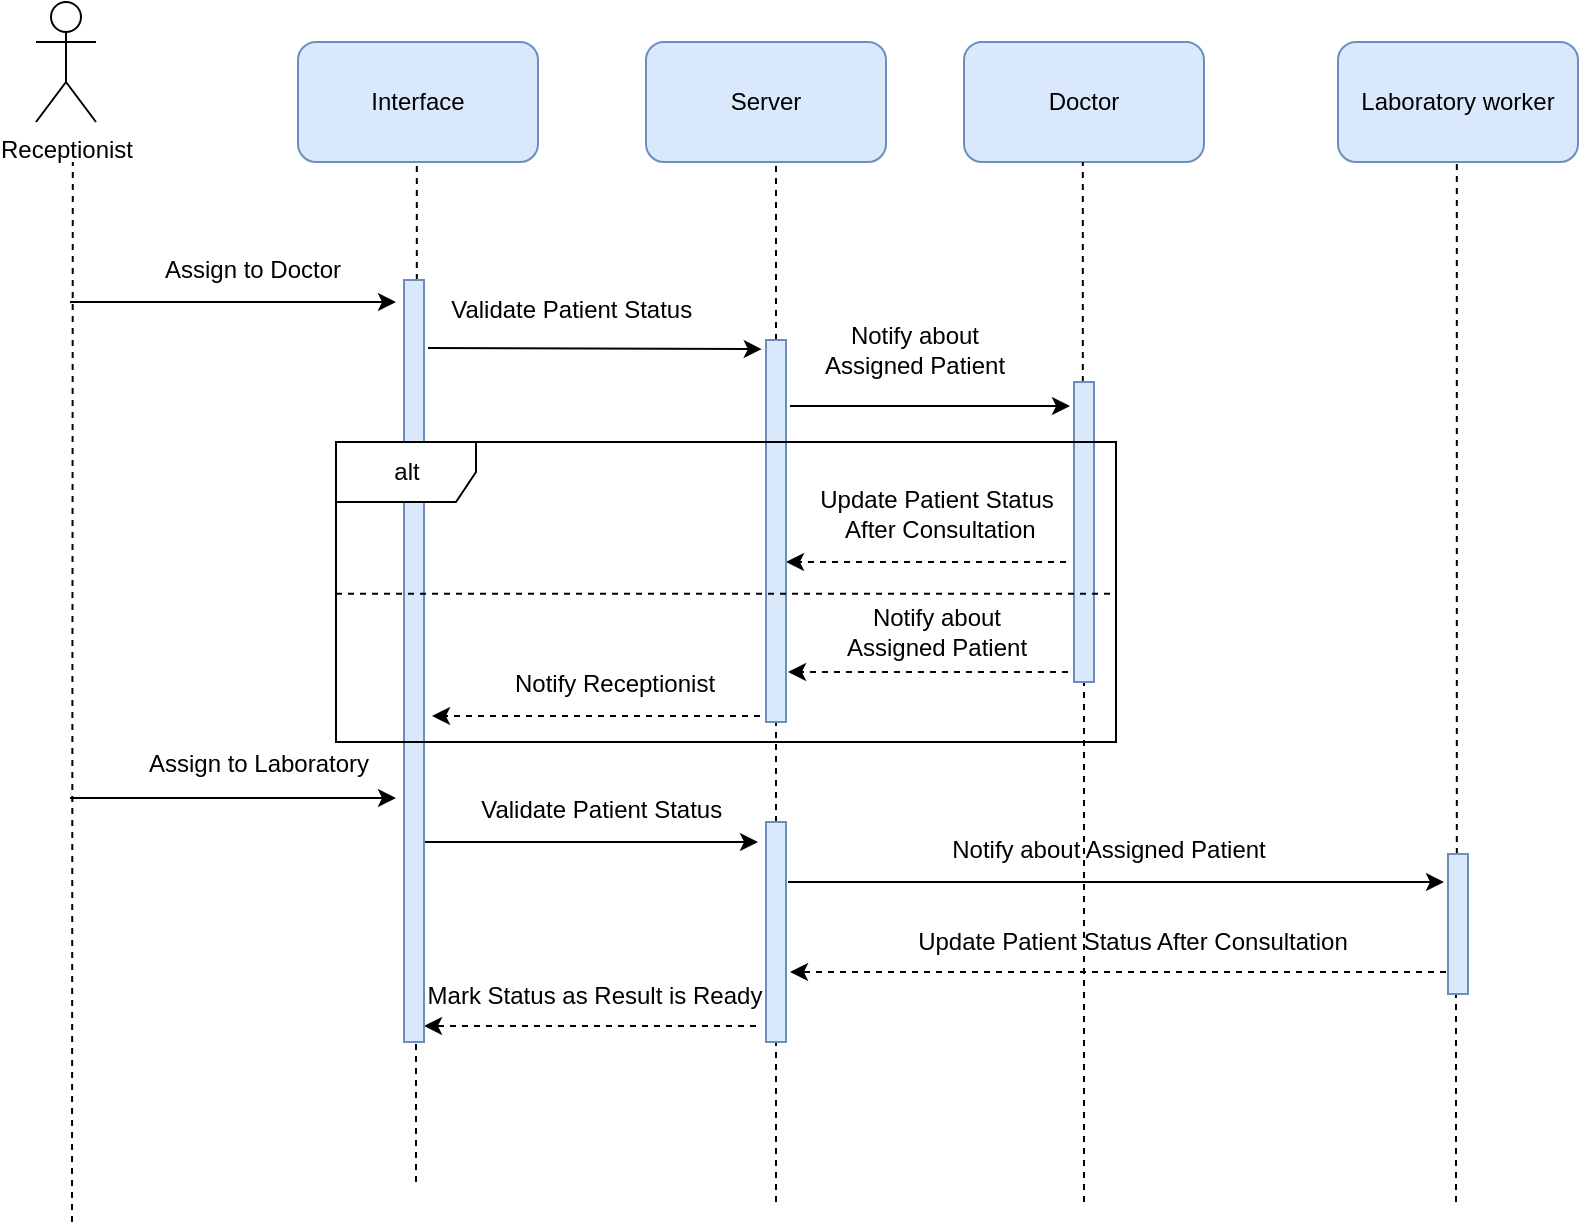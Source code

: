 <mxfile>
    <diagram id="kPQyf6wdErOQdpa8P7_a" name="Page-1">
        <mxGraphModel dx="1078" dy="765" grid="1" gridSize="10" guides="1" tooltips="1" connect="1" arrows="1" fold="1" page="1" pageScale="1" pageWidth="850" pageHeight="1100" background="#ffffff" math="0" shadow="0">
            <root>
                <mxCell id="0"/>
                <mxCell id="1" parent="0"/>
                <mxCell id="4" value="Interface" style="rounded=1;whiteSpace=wrap;html=1;fillColor=#dae8fc;strokeColor=#6c8ebf;" parent="1" vertex="1">
                    <mxGeometry x="191" y="150" width="120" height="60" as="geometry"/>
                </mxCell>
                <mxCell id="5" value="Doctor" style="rounded=1;whiteSpace=wrap;html=1;fillColor=#dae8fc;strokeColor=#6c8ebf;" parent="1" vertex="1">
                    <mxGeometry x="524" y="150" width="120" height="60" as="geometry"/>
                </mxCell>
                <mxCell id="6" value="Laboratory worker" style="rounded=1;whiteSpace=wrap;html=1;fillColor=#dae8fc;strokeColor=#6c8ebf;" parent="1" vertex="1">
                    <mxGeometry x="711" y="150" width="120" height="60" as="geometry"/>
                </mxCell>
                <mxCell id="7" value="" style="endArrow=none;dashed=1;html=1;" parent="1" edge="1">
                    <mxGeometry width="50" height="50" relative="1" as="geometry">
                        <mxPoint x="78" y="740" as="sourcePoint"/>
                        <mxPoint x="78.41" y="210" as="targetPoint"/>
                    </mxGeometry>
                </mxCell>
                <mxCell id="8" value="" style="endArrow=none;dashed=1;html=1;startArrow=none;" parent="1" source="45" edge="1">
                    <mxGeometry width="50" height="50" relative="1" as="geometry">
                        <mxPoint x="250" y="720" as="sourcePoint"/>
                        <mxPoint x="250.41" y="210" as="targetPoint"/>
                    </mxGeometry>
                </mxCell>
                <mxCell id="9" value="" style="endArrow=none;dashed=1;html=1;startArrow=none;" parent="1" source="49" edge="1">
                    <mxGeometry width="50" height="50" relative="1" as="geometry">
                        <mxPoint x="580" y="730" as="sourcePoint"/>
                        <mxPoint x="583.41" y="210.0" as="targetPoint"/>
                    </mxGeometry>
                </mxCell>
                <mxCell id="10" value="" style="endArrow=none;dashed=1;html=1;startArrow=none;" parent="1" source="51" edge="1">
                    <mxGeometry width="50" height="50" relative="1" as="geometry">
                        <mxPoint x="770" y="730" as="sourcePoint"/>
                        <mxPoint x="770.41" y="210.0" as="targetPoint"/>
                    </mxGeometry>
                </mxCell>
                <mxCell id="13" value="" style="endArrow=classic;html=1;" parent="1" edge="1">
                    <mxGeometry width="50" height="50" relative="1" as="geometry">
                        <mxPoint x="77" y="280" as="sourcePoint"/>
                        <mxPoint x="240" y="280" as="targetPoint"/>
                    </mxGeometry>
                </mxCell>
                <mxCell id="14" value="Assign to Doctor" style="text;html=1;align=center;verticalAlign=middle;resizable=0;points=[];autosize=1;strokeColor=none;fillColor=none;" parent="1" vertex="1">
                    <mxGeometry x="113" y="249" width="110" height="30" as="geometry"/>
                </mxCell>
                <mxCell id="15" value="" style="endArrow=classic;html=1;entryX=0.188;entryY=0.012;entryDx=0;entryDy=0;entryPerimeter=0;" parent="1" edge="1">
                    <mxGeometry width="50" height="50" relative="1" as="geometry">
                        <mxPoint x="256" y="303" as="sourcePoint"/>
                        <mxPoint x="422.88" y="303.572" as="targetPoint"/>
                    </mxGeometry>
                </mxCell>
                <mxCell id="16" value="Notify about &lt;br&gt;Assigned Patient" style="text;html=1;align=center;verticalAlign=middle;resizable=0;points=[];autosize=1;strokeColor=none;fillColor=none;" parent="1" vertex="1">
                    <mxGeometry x="444" y="284" width="110" height="40" as="geometry"/>
                </mxCell>
                <mxCell id="17" value="" style="endArrow=classic;html=1;" parent="1" edge="1">
                    <mxGeometry width="50" height="50" relative="1" as="geometry">
                        <mxPoint x="437" y="332" as="sourcePoint"/>
                        <mxPoint x="577" y="332" as="targetPoint"/>
                    </mxGeometry>
                </mxCell>
                <mxCell id="18" value="Validate Patient Status&amp;nbsp;" style="text;html=1;align=center;verticalAlign=middle;resizable=0;points=[];autosize=1;strokeColor=none;fillColor=none;" parent="1" vertex="1">
                    <mxGeometry x="254" y="269" width="150" height="30" as="geometry"/>
                </mxCell>
                <mxCell id="19" value="" style="endArrow=classic;html=1;dashed=1;" parent="1" edge="1">
                    <mxGeometry width="50" height="50" relative="1" as="geometry">
                        <mxPoint x="575" y="410" as="sourcePoint"/>
                        <mxPoint x="435" y="410" as="targetPoint"/>
                    </mxGeometry>
                </mxCell>
                <mxCell id="20" value="Update Patient Status&lt;br&gt;&amp;nbsp;After Consultation" style="text;html=1;align=center;verticalAlign=middle;resizable=0;points=[];autosize=1;strokeColor=none;fillColor=none;" parent="1" vertex="1">
                    <mxGeometry x="440" y="366" width="140" height="40" as="geometry"/>
                </mxCell>
                <mxCell id="21" value="" style="endArrow=classic;html=1;dashed=1;" parent="1" edge="1">
                    <mxGeometry width="50" height="50" relative="1" as="geometry">
                        <mxPoint x="422" y="487" as="sourcePoint"/>
                        <mxPoint x="258" y="487" as="targetPoint"/>
                    </mxGeometry>
                </mxCell>
                <mxCell id="22" value="Notify Receptionist" style="text;html=1;align=center;verticalAlign=middle;resizable=0;points=[];autosize=1;strokeColor=none;fillColor=none;" parent="1" vertex="1">
                    <mxGeometry x="289" y="456" width="120" height="30" as="geometry"/>
                </mxCell>
                <mxCell id="26" value="" style="endArrow=classic;html=1;" parent="1" edge="1">
                    <mxGeometry width="50" height="50" relative="1" as="geometry">
                        <mxPoint x="77" y="528" as="sourcePoint"/>
                        <mxPoint x="240" y="528" as="targetPoint"/>
                    </mxGeometry>
                </mxCell>
                <mxCell id="27" value="Assign to Laboratory" style="text;html=1;align=center;verticalAlign=middle;resizable=0;points=[];autosize=1;strokeColor=none;fillColor=none;" parent="1" vertex="1">
                    <mxGeometry x="106" y="496" width="130" height="30" as="geometry"/>
                </mxCell>
                <mxCell id="28" value="Notify about Assigned Patient" style="text;html=1;align=center;verticalAlign=middle;resizable=0;points=[];autosize=1;strokeColor=none;fillColor=none;" parent="1" vertex="1">
                    <mxGeometry x="506" y="539" width="180" height="30" as="geometry"/>
                </mxCell>
                <mxCell id="30" value="Validate Patient Status&amp;nbsp;" style="text;html=1;align=center;verticalAlign=middle;resizable=0;points=[];autosize=1;strokeColor=none;fillColor=none;" parent="1" vertex="1">
                    <mxGeometry x="269" y="519" width="150" height="30" as="geometry"/>
                </mxCell>
                <mxCell id="31" value="" style="endArrow=classic;html=1;" parent="1" edge="1">
                    <mxGeometry width="50" height="50" relative="1" as="geometry">
                        <mxPoint x="436" y="570" as="sourcePoint"/>
                        <mxPoint x="764" y="570" as="targetPoint"/>
                    </mxGeometry>
                </mxCell>
                <mxCell id="33" value="Server" style="rounded=1;whiteSpace=wrap;html=1;fillColor=#dae8fc;strokeColor=#6c8ebf;" parent="1" vertex="1">
                    <mxGeometry x="365" y="150" width="120" height="60" as="geometry"/>
                </mxCell>
                <mxCell id="34" value="" style="endArrow=none;dashed=1;html=1;startArrow=none;" parent="1" source="47" edge="1">
                    <mxGeometry width="50" height="50" relative="1" as="geometry">
                        <mxPoint x="430" y="730" as="sourcePoint"/>
                        <mxPoint x="430.0" y="210.0" as="targetPoint"/>
                    </mxGeometry>
                </mxCell>
                <mxCell id="35" value="Notify about &lt;br&gt;Assigned Patient" style="text;html=1;align=center;verticalAlign=middle;resizable=0;points=[];autosize=1;strokeColor=none;fillColor=none;" parent="1" vertex="1">
                    <mxGeometry x="455" y="425" width="110" height="40" as="geometry"/>
                </mxCell>
                <mxCell id="36" value="" style="endArrow=classic;html=1;dashed=1;" parent="1" edge="1">
                    <mxGeometry width="50" height="50" relative="1" as="geometry">
                        <mxPoint x="576" y="465" as="sourcePoint"/>
                        <mxPoint x="436" y="465" as="targetPoint"/>
                    </mxGeometry>
                </mxCell>
                <mxCell id="37" value="" style="endArrow=classic;html=1;" parent="1" edge="1">
                    <mxGeometry width="50" height="50" relative="1" as="geometry">
                        <mxPoint x="254" y="550" as="sourcePoint"/>
                        <mxPoint x="421" y="550" as="targetPoint"/>
                    </mxGeometry>
                </mxCell>
                <mxCell id="38" value="Update Patient Status After Consultation" style="text;html=1;align=center;verticalAlign=middle;resizable=0;points=[];autosize=1;strokeColor=none;fillColor=none;" parent="1" vertex="1">
                    <mxGeometry x="488" y="585" width="240" height="30" as="geometry"/>
                </mxCell>
                <mxCell id="39" value="" style="endArrow=classic;html=1;dashed=1;" parent="1" edge="1">
                    <mxGeometry width="50" height="50" relative="1" as="geometry">
                        <mxPoint x="765" y="615" as="sourcePoint"/>
                        <mxPoint x="437" y="615" as="targetPoint"/>
                    </mxGeometry>
                </mxCell>
                <mxCell id="42" value="Mark Status as Result is Ready" style="text;html=1;align=center;verticalAlign=middle;resizable=0;points=[];autosize=1;strokeColor=none;fillColor=none;" parent="1" vertex="1">
                    <mxGeometry x="244" y="612" width="190" height="30" as="geometry"/>
                </mxCell>
                <mxCell id="43" value="" style="endArrow=classic;html=1;dashed=1;" parent="1" edge="1">
                    <mxGeometry width="50" height="50" relative="1" as="geometry">
                        <mxPoint x="420" y="642" as="sourcePoint"/>
                        <mxPoint x="254" y="642" as="targetPoint"/>
                    </mxGeometry>
                </mxCell>
                <mxCell id="46" value="" style="endArrow=none;dashed=1;html=1;" parent="1" target="45" edge="1">
                    <mxGeometry width="50" height="50" relative="1" as="geometry">
                        <mxPoint x="250" y="720" as="sourcePoint"/>
                        <mxPoint x="250.41" y="210.0" as="targetPoint"/>
                    </mxGeometry>
                </mxCell>
                <mxCell id="45" value="" style="html=1;points=[];perimeter=orthogonalPerimeter;fillColor=#dae8fc;strokeColor=#6c8ebf;" parent="1" vertex="1">
                    <mxGeometry x="244" y="269" width="10" height="381" as="geometry"/>
                </mxCell>
                <mxCell id="48" value="" style="endArrow=none;dashed=1;html=1;startArrow=none;" parent="1" source="58" target="47" edge="1">
                    <mxGeometry width="50" height="50" relative="1" as="geometry">
                        <mxPoint x="430" y="730" as="sourcePoint"/>
                        <mxPoint x="430" y="210.0" as="targetPoint"/>
                    </mxGeometry>
                </mxCell>
                <mxCell id="47" value="" style="html=1;points=[];perimeter=orthogonalPerimeter;fillColor=#dae8fc;strokeColor=#6c8ebf;" parent="1" vertex="1">
                    <mxGeometry x="425" y="299" width="10" height="191" as="geometry"/>
                </mxCell>
                <mxCell id="50" value="" style="endArrow=none;dashed=1;html=1;" parent="1" target="49" edge="1">
                    <mxGeometry width="50" height="50" relative="1" as="geometry">
                        <mxPoint x="584" y="730" as="sourcePoint"/>
                        <mxPoint x="583.41" y="210.0" as="targetPoint"/>
                        <Array as="points"/>
                    </mxGeometry>
                </mxCell>
                <mxCell id="49" value="" style="html=1;points=[];perimeter=orthogonalPerimeter;fillColor=#dae8fc;strokeColor=#6c8ebf;" parent="1" vertex="1">
                    <mxGeometry x="579" y="320" width="10" height="150" as="geometry"/>
                </mxCell>
                <mxCell id="52" value="" style="endArrow=none;dashed=1;html=1;" parent="1" target="51" edge="1">
                    <mxGeometry width="50" height="50" relative="1" as="geometry">
                        <mxPoint x="770" y="730" as="sourcePoint"/>
                        <mxPoint x="770.41" y="210.0" as="targetPoint"/>
                    </mxGeometry>
                </mxCell>
                <mxCell id="51" value="" style="html=1;points=[];perimeter=orthogonalPerimeter;fillColor=#dae8fc;strokeColor=#6c8ebf;" parent="1" vertex="1">
                    <mxGeometry x="766" y="556" width="10" height="70" as="geometry"/>
                </mxCell>
                <mxCell id="53" value="alt" style="shape=umlFrame;tabWidth=110;tabHeight=30;tabPosition=left;html=1;boundedLbl=1;labelInHeader=1;width=70;height=30;" parent="1" vertex="1">
                    <mxGeometry x="210" y="350" width="390" height="150" as="geometry"/>
                </mxCell>
                <mxCell id="55" value="" style="line;strokeWidth=1;dashed=1;labelPosition=center;verticalLabelPosition=bottom;align=left;verticalAlign=top;spacingLeft=20;spacingTop=15;" parent="53" vertex="1">
                    <mxGeometry y="73" width="390" height="5.84" as="geometry"/>
                </mxCell>
                <mxCell id="59" value="" style="endArrow=none;dashed=1;html=1;" parent="1" target="58" edge="1">
                    <mxGeometry width="50" height="50" relative="1" as="geometry">
                        <mxPoint x="430" y="730" as="sourcePoint"/>
                        <mxPoint x="430" y="490" as="targetPoint"/>
                    </mxGeometry>
                </mxCell>
                <mxCell id="58" value="" style="html=1;points=[];perimeter=orthogonalPerimeter;fillColor=#dae8fc;strokeColor=#6c8ebf;" parent="1" vertex="1">
                    <mxGeometry x="425" y="540" width="10" height="110" as="geometry"/>
                </mxCell>
                <mxCell id="60" value="Receptionist" style="shape=umlActor;verticalLabelPosition=bottom;verticalAlign=top;html=1;" vertex="1" parent="1">
                    <mxGeometry x="60" y="130" width="30" height="60" as="geometry"/>
                </mxCell>
            </root>
        </mxGraphModel>
    </diagram>
</mxfile>